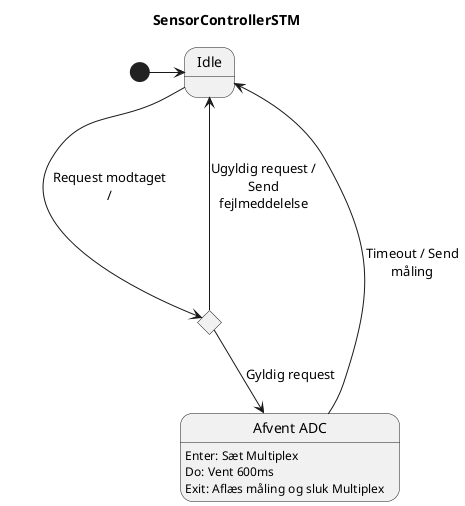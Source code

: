 @startuml
title SensorControllerSTM

skinparam maxMessageSize 120

state Idle 
state EvaluateRequest <<choice>>
state Afvent_ADC as "Afvent ADC"

[*] -> Idle
Idle -> EvaluateRequest : Request modtaget / 
EvaluateRequest --> Afvent_ADC : Gyldig request
EvaluateRequest ---> Idle : Ugyldig request / Send fejlmeddelelse
Afvent_ADC -> Idle : Timeout / Send måling

Afvent_ADC : Enter: Sæt Multiplex
Afvent_ADC : Do: Vent 600ms 
Afvent_ADC : Exit: Aflæs måling og sluk Multiplex

@enduml